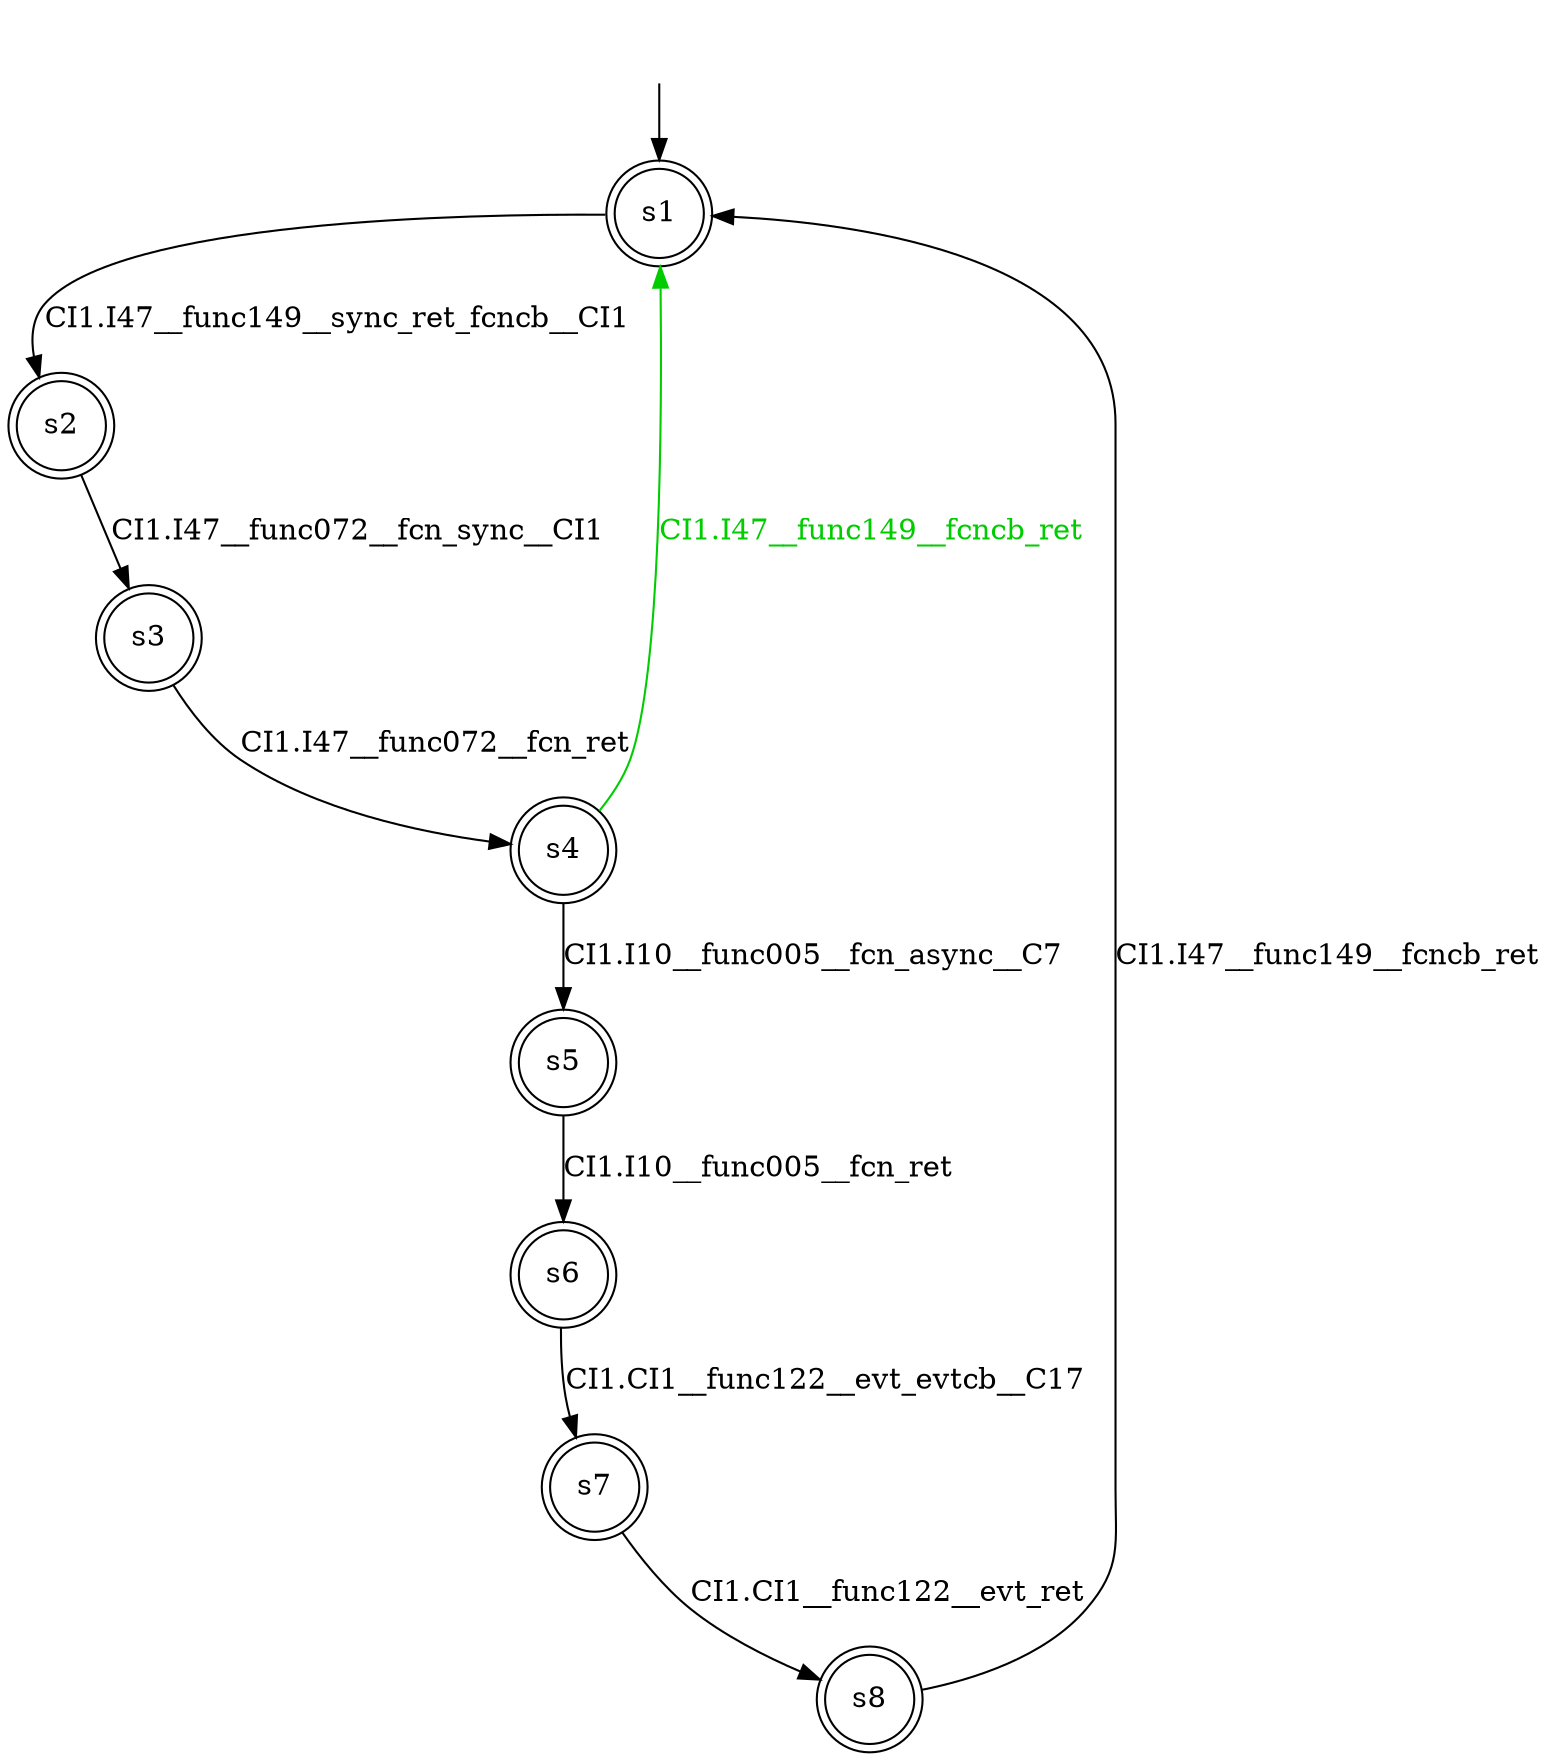 digraph diffautomaton {
	1 [label=<s1> shape="doublecircle"];
	2 [label=<s2> shape="doublecircle"];
	3 [label=<s3> shape="doublecircle"];
	4 [label=<s4> shape="doublecircle"];
	5 [label=<s5> shape="doublecircle"];
	6 [label=<s6> shape="doublecircle"];
	7 [label=<s7> shape="doublecircle"];
	8 [label=<s8> shape="doublecircle"];
	__init1 [label=<> shape="none"];
	__init1 -> 1;
	1 -> 2 [label=<<font color="#000000">CI1.I47__func149__sync_ret_fcncb__CI1</font>> id="1-0-2"];
	2 -> 3 [label=<<font color="#000000">CI1.I47__func072__fcn_sync__CI1</font>> id="2-0-3"];
	3 -> 4 [label=<<font color="#000000">CI1.I47__func072__fcn_ret</font>> id="3-0-4"];
	4 -> 5 [label=<<font color="#000000">CI1.I10__func005__fcn_async__C7</font>> id="4-0-5"];
	4 -> 1 [label=<<font color="#00cc00">CI1.I47__func149__fcncb_ret</font>> color="#00cc00" id="4-1-1"];
	5 -> 6 [label=<<font color="#000000">CI1.I10__func005__fcn_ret</font>> id="5-0-6"];
	6 -> 7 [label=<<font color="#000000">CI1.CI1__func122__evt_evtcb__C17</font>> id="6-0-7"];
	7 -> 8 [label=<<font color="#000000">CI1.CI1__func122__evt_ret</font>> id="7-0-8"];
	8 -> 1 [label=<<font color="#000000">CI1.I47__func149__fcncb_ret</font>> id="8-0-1"];
}

